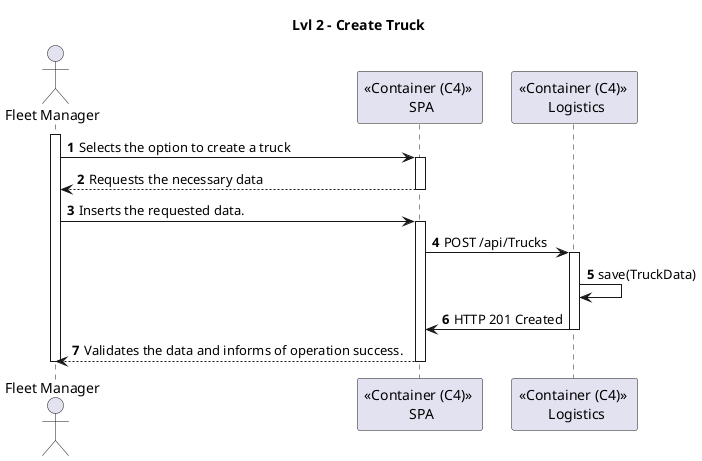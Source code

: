 @startuml US

title Lvl 2 - Create Truck

autonumber

actor "Fleet Manager" as FM
participant "<< Container (C4) >> \n SPA" as S
participant "<< Container (C4) >> \n Logistics" as LG


activate FM
FM -> S : Selects the option to create a truck
activate S
S --> FM : Requests the necessary data
deactivate S

FM -> S : Inserts the requested data.
activate S

S -> LG : POST /api/Trucks
activate LG

LG -> LG : save(TruckData)

LG -> S : HTTP 201 Created
deactivate LG

S --> FM : Validates the data and informs of operation success.

deactivate S

deactivate FM

@enduml